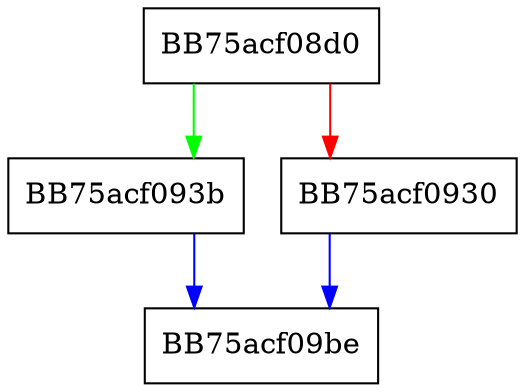 digraph translate_path {
  node [shape="box"];
  graph [splines=ortho];
  BB75acf08d0 -> BB75acf093b [color="green"];
  BB75acf08d0 -> BB75acf0930 [color="red"];
  BB75acf0930 -> BB75acf09be [color="blue"];
  BB75acf093b -> BB75acf09be [color="blue"];
}